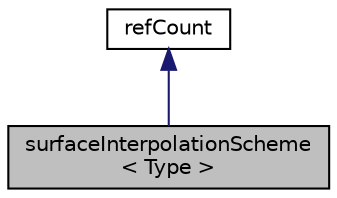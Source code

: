 digraph "surfaceInterpolationScheme&lt; Type &gt;"
{
  bgcolor="transparent";
  edge [fontname="Helvetica",fontsize="10",labelfontname="Helvetica",labelfontsize="10"];
  node [fontname="Helvetica",fontsize="10",shape=record];
  Node39 [label="surfaceInterpolationScheme\l\< Type \>",height=0.2,width=0.4,color="black", fillcolor="grey75", style="filled", fontcolor="black"];
  Node40 -> Node39 [dir="back",color="midnightblue",fontsize="10",style="solid",fontname="Helvetica"];
  Node40 [label="refCount",height=0.2,width=0.4,color="black",URL="$a28237.html",tooltip="Reference counter for various OpenFOAM components. "];
}
